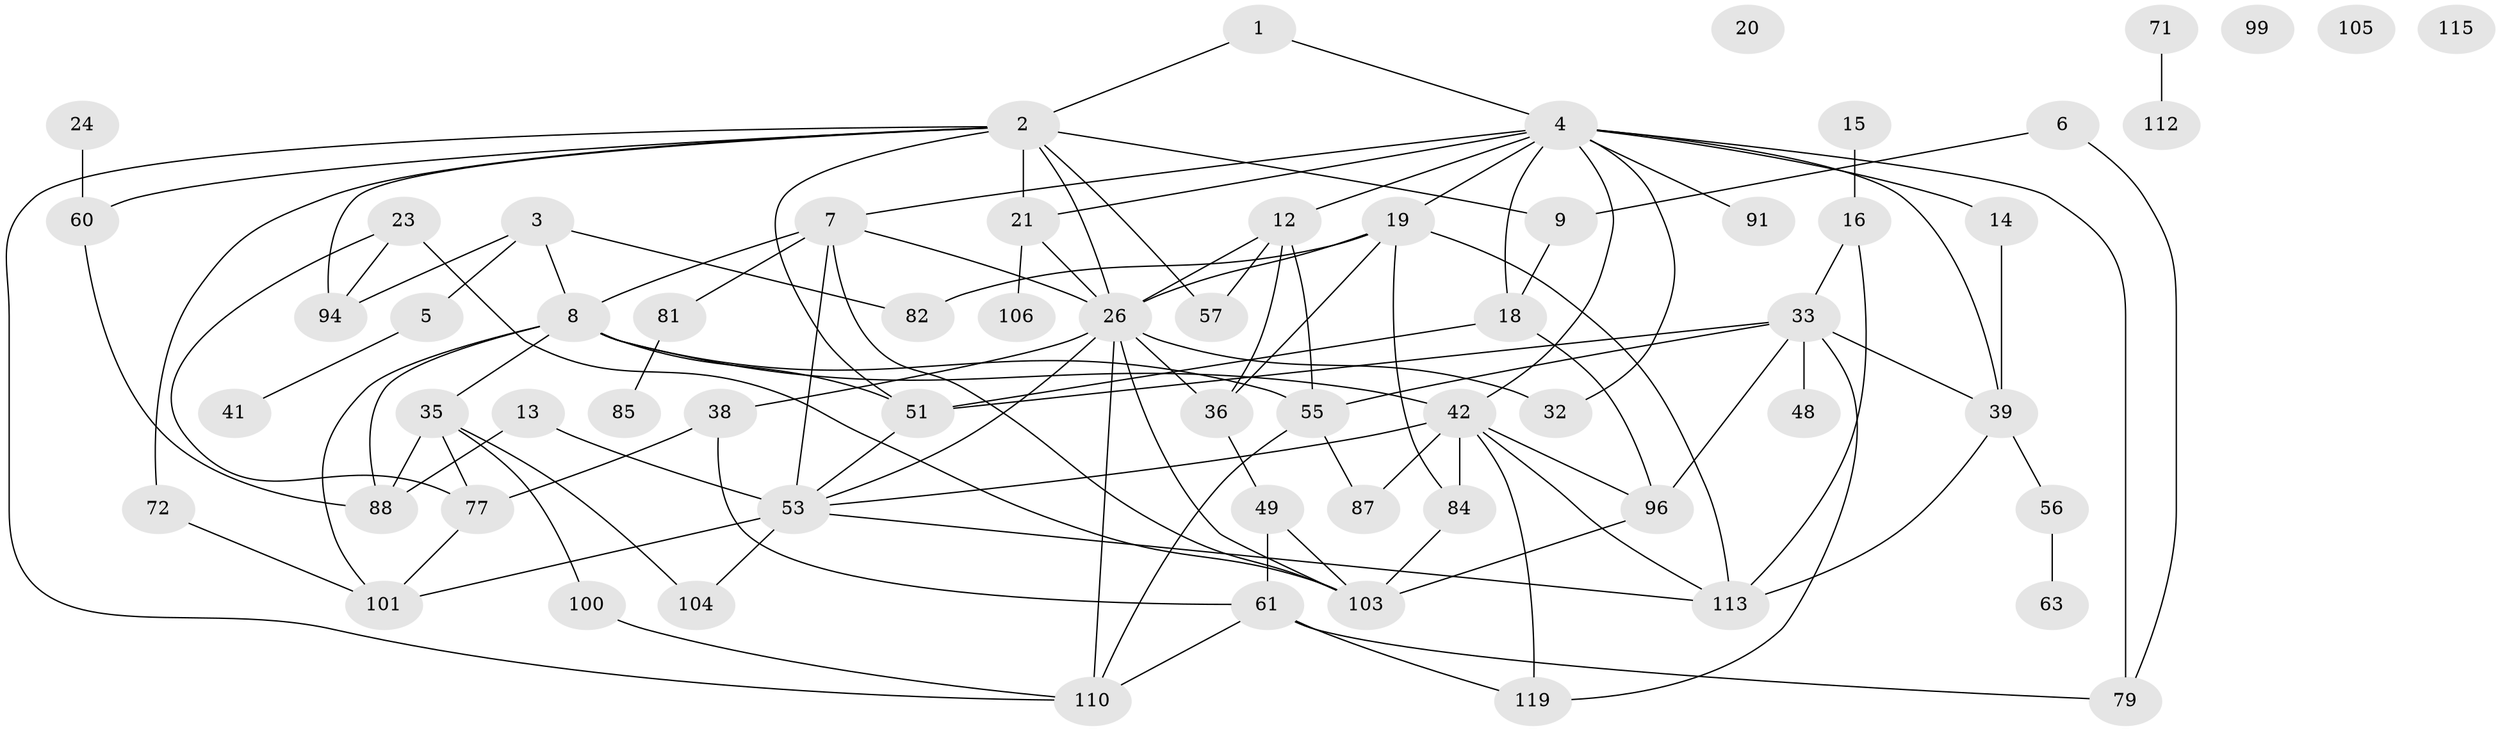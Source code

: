 // original degree distribution, {2: 0.2868217054263566, 4: 0.16279069767441862, 3: 0.2558139534883721, 7: 0.015503875968992248, 1: 0.13953488372093023, 5: 0.10077519379844961, 0: 0.031007751937984496, 6: 0.007751937984496124}
// Generated by graph-tools (version 1.1) at 2025/12/03/09/25 04:12:52]
// undirected, 64 vertices, 111 edges
graph export_dot {
graph [start="1"]
  node [color=gray90,style=filled];
  1;
  2 [super="+86+52+98"];
  3 [super="+69"];
  4 [super="+25+27+28+10"];
  5 [super="+47"];
  6 [super="+34"];
  7 [super="+102"];
  8 [super="+17"];
  9 [super="+68"];
  12 [super="+67+31"];
  13 [super="+73"];
  14 [super="+40"];
  15 [super="+120"];
  16 [super="+62"];
  18 [super="+70"];
  19 [super="+108"];
  20;
  21 [super="+66+127"];
  23 [super="+30"];
  24;
  26 [super="+78+29"];
  32 [super="+93+118"];
  33 [super="+46+37"];
  35 [super="+45"];
  36 [super="+90"];
  38 [super="+43"];
  39 [super="+54"];
  41;
  42 [super="+65+114+75"];
  48;
  49 [super="+128"];
  51 [super="+95"];
  53 [super="+76"];
  55 [super="+58+97"];
  56 [super="+83"];
  57;
  60;
  61 [super="+92"];
  63;
  71;
  72;
  77 [super="+109"];
  79;
  81;
  82;
  84;
  85;
  87;
  88 [super="+123"];
  91;
  94;
  96 [super="+121"];
  99;
  100;
  101;
  103 [super="+107+111"];
  104;
  105;
  106;
  110 [super="+124+116"];
  112;
  113;
  115;
  119 [super="+122"];
  1 -- 2;
  1 -- 4;
  2 -- 72;
  2 -- 60;
  2 -- 51;
  2 -- 21 [weight=2];
  2 -- 57;
  2 -- 26;
  2 -- 94;
  2 -- 9;
  2 -- 110;
  3 -- 82;
  3 -- 94;
  3 -- 5;
  3 -- 8;
  4 -- 18 [weight=2];
  4 -- 79;
  4 -- 19;
  4 -- 39 [weight=2];
  4 -- 91;
  4 -- 12;
  4 -- 14;
  4 -- 7;
  4 -- 21;
  4 -- 32;
  4 -- 42;
  5 -- 41;
  6 -- 79;
  6 -- 9;
  7 -- 81;
  7 -- 53;
  7 -- 103;
  7 -- 8;
  7 -- 26;
  8 -- 35;
  8 -- 101;
  8 -- 51;
  8 -- 55;
  8 -- 88;
  8 -- 42;
  9 -- 18;
  12 -- 36;
  12 -- 57;
  12 -- 55;
  12 -- 26;
  13 -- 53;
  13 -- 88;
  14 -- 39;
  15 -- 16;
  16 -- 33;
  16 -- 113;
  18 -- 96;
  18 -- 51;
  19 -- 113;
  19 -- 82;
  19 -- 84;
  19 -- 36;
  19 -- 26;
  21 -- 26;
  21 -- 106;
  23 -- 94;
  23 -- 103;
  23 -- 77;
  24 -- 60;
  26 -- 53;
  26 -- 36;
  26 -- 110;
  26 -- 103;
  26 -- 32;
  26 -- 38;
  33 -- 48;
  33 -- 119;
  33 -- 51;
  33 -- 39;
  33 -- 96;
  33 -- 55;
  35 -- 100;
  35 -- 88;
  35 -- 104;
  35 -- 77;
  36 -- 49;
  38 -- 77;
  38 -- 61;
  39 -- 113;
  39 -- 56 [weight=2];
  42 -- 96;
  42 -- 84;
  42 -- 113;
  42 -- 53;
  42 -- 119;
  42 -- 87;
  49 -- 103;
  49 -- 61;
  51 -- 53;
  53 -- 104;
  53 -- 113;
  53 -- 101;
  55 -- 87;
  55 -- 110;
  56 -- 63;
  60 -- 88;
  61 -- 79;
  61 -- 119;
  61 -- 110;
  71 -- 112;
  72 -- 101;
  77 -- 101;
  81 -- 85;
  84 -- 103;
  96 -- 103;
  100 -- 110;
}
